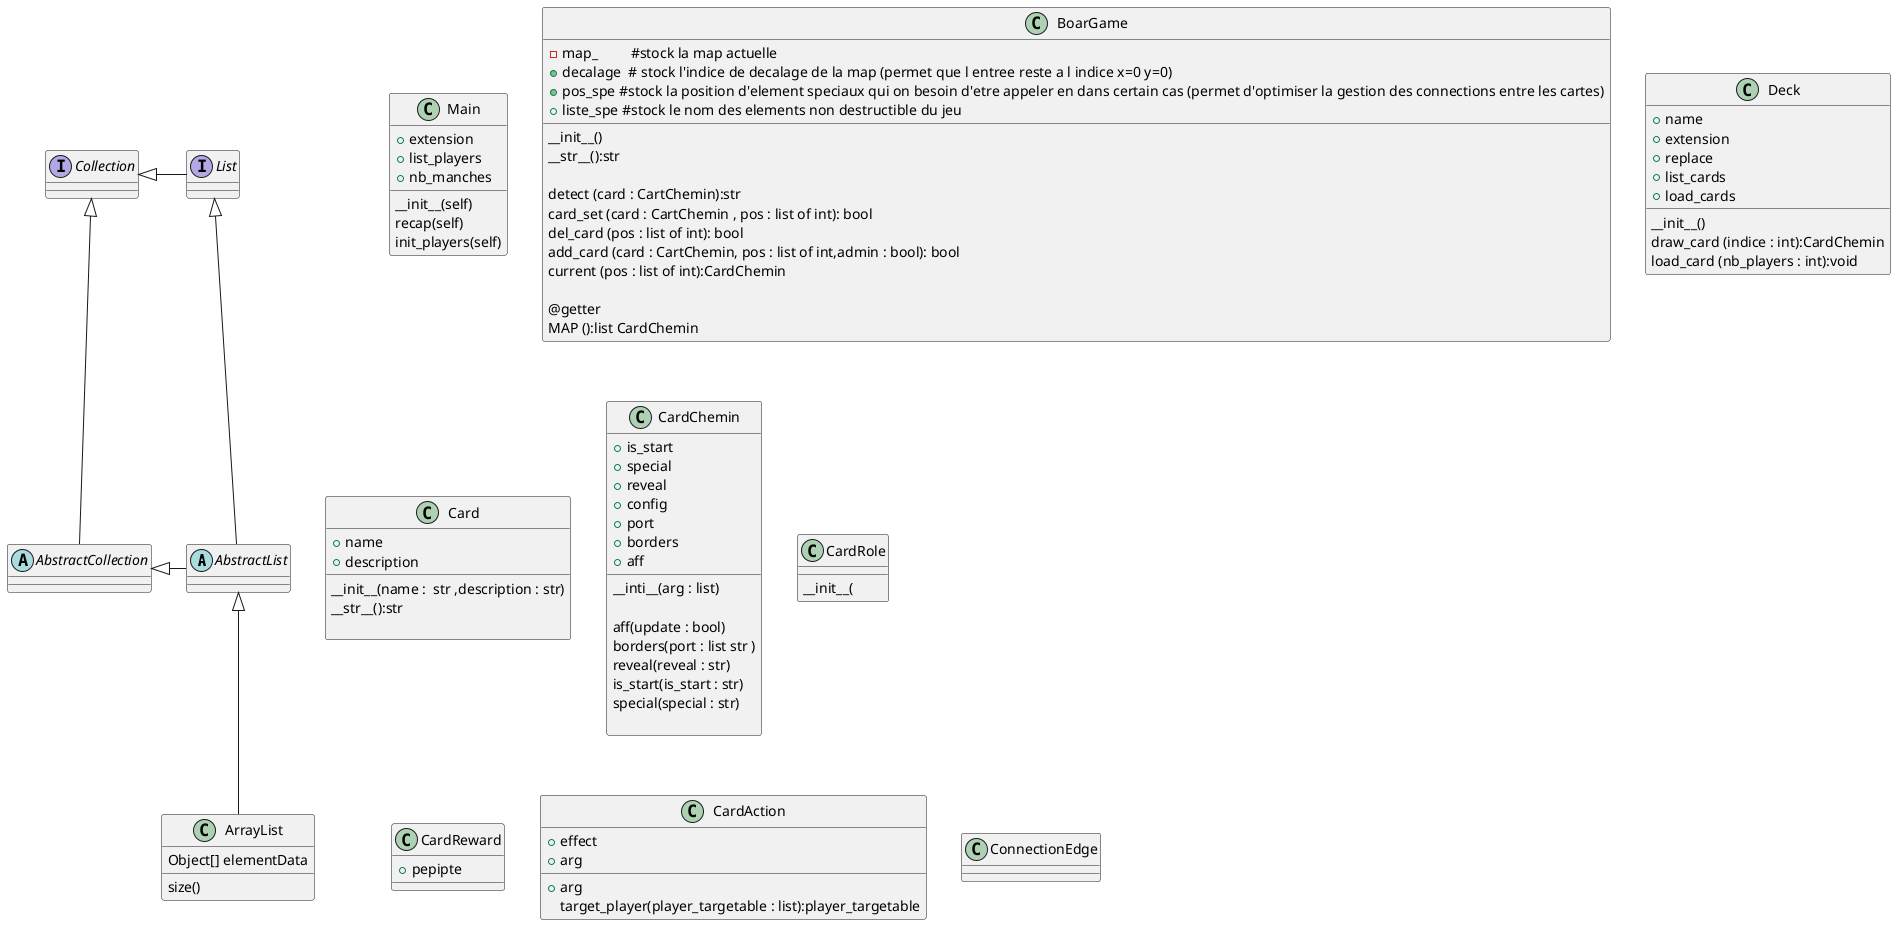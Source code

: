 @startuml
'https://plantuml.com/class-diagram

abstract class AbstractList
abstract AbstractCollection
interface List
interface Collection


List <|-- AbstractList
Collection <|-- AbstractCollection

Collection <|- List
AbstractCollection <|- AbstractList
AbstractList <|-- ArrayList

class ArrayList {
Object[] elementData
size()
}

class Main {
+extension
+list_players
+nb_manches
__init__(self)
recap(self)
init_players(self)
}

class BoarGame{
-map_         #stock la map actuelle
+decalage  # stock l'indice de decalage de la map (permet que l entree reste a l indice x=0 y=0)
+pos_spe #stock la position d'element speciaux qui on besoin d'etre appeler en dans certain cas (permet d'optimiser la gestion des connections entre les cartes)
+liste_spe #stock le nom des elements non destructible du jeu
__
__init__()
__str__():str

detect (card : CartChemin):str
card_set (card : CartChemin , pos : list of int): bool
del_card (pos : list of int): bool
add_card (card : CartChemin, pos : list of int,admin : bool): bool
current (pos : list of int):CardChemin

@getter
MAP ():list CardChemin
}

class Deck{
+name
+extension
+replace
+list_cards
+load_cards
__
__init__()
draw_card (indice : int):CardChemin
load_card (nb_players : int):void
}

class Card{
+name
+description
__
__init__(name :  str ,description : str)
__str__():str

}


class CardChemin{
+is_start
+special
+reveal
+config
+port
+borders
+aff
__
__inti__(arg : list)

aff(update : bool)
borders(port : list str )
reveal(reveal : str)
is_start(is_start : str)
special(special : str)

}

class CardRole{
__
__init__(
}

class CardReward{
+pepipte
}

class CardAction{
+effect
+arg
__
+arg
target_player(player_targetable : list):player_targetable
}

class ConnectionEdge{

}


@enduml